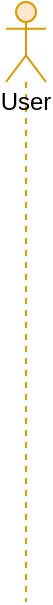 <mxfile version="20.5.3" type="embed"><diagram id="2SNrPN1oXYXz_Mo_AXwY" name="Page-1"><mxGraphModel dx="900" dy="633" grid="1" gridSize="10" guides="1" tooltips="1" connect="1" arrows="1" fold="1" page="1" pageScale="1" pageWidth="850" pageHeight="1100" math="0" shadow="0"><root><mxCell id="0"/><mxCell id="1" parent="0"/><mxCell id="2" value="User" style="shape=umlLifeline;participant=umlActor;perimeter=lifelinePerimeter;whiteSpace=wrap;html=1;container=1;collapsible=0;recursiveResize=0;verticalAlign=top;spacingTop=36;outlineConnect=0;fillColor=#ffe6cc;strokeColor=#d79b00;" vertex="1" parent="1"><mxGeometry x="50" y="40" width="20" height="300" as="geometry"/></mxCell></root></mxGraphModel></diagram></mxfile>